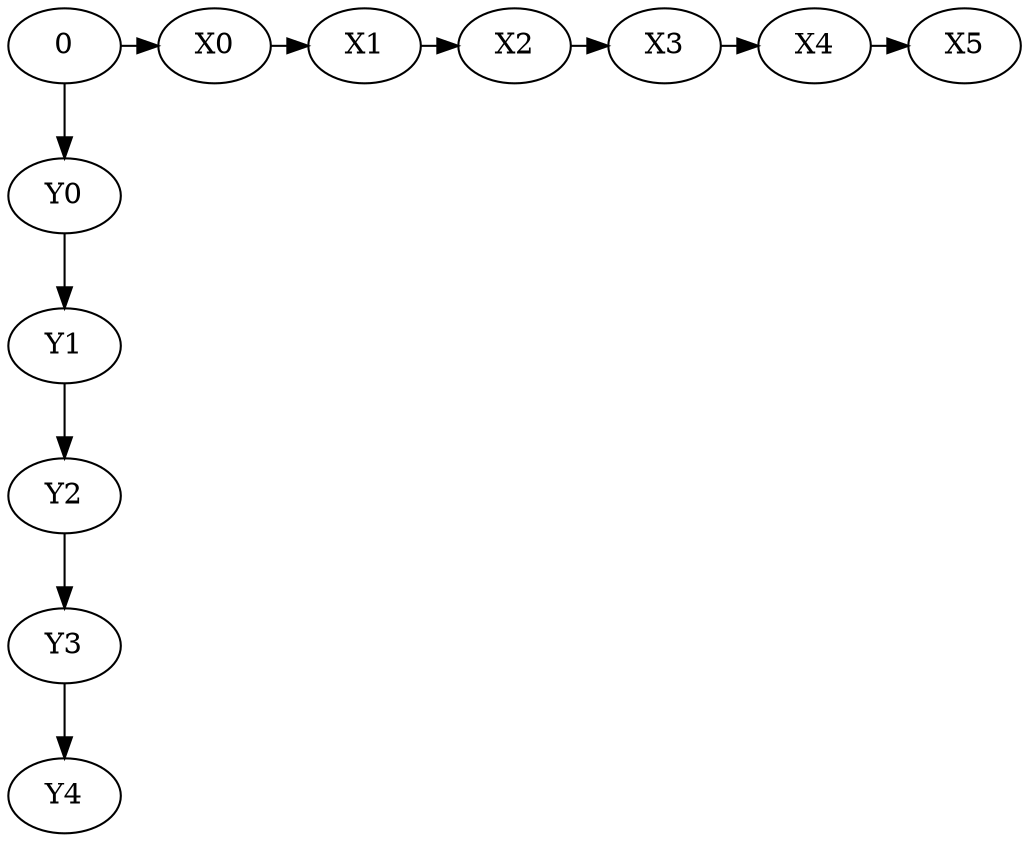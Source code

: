 digraph simple {
"0"->"Y0"
"Y0"->"Y1"
"Y1"->"Y2"
"Y2"->"Y3"
"Y3"->"Y4"
"0"->"X0"[constraint=false];
"X0"->"X1"[constraint=false];
"X1"->"X2"[constraint=false];
"X2"->"X3"[constraint=false];
"X3"->"X4"[constraint=false];
"X4"->"X5"[constraint=false];
}
